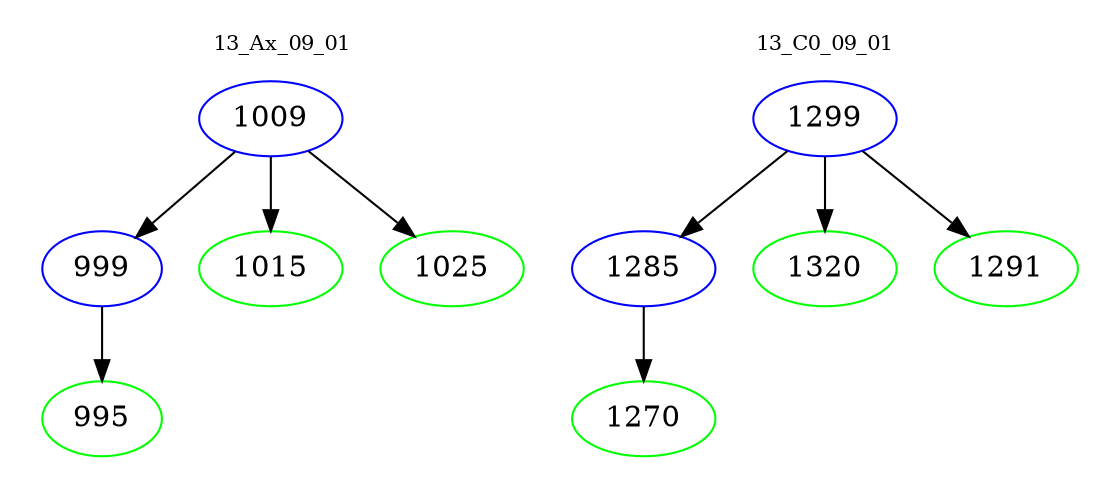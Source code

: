 digraph{
subgraph cluster_0 {
color = white
label = "13_Ax_09_01";
fontsize=10;
T0_1009 [label="1009", color="blue"]
T0_1009 -> T0_999 [color="black"]
T0_999 [label="999", color="blue"]
T0_999 -> T0_995 [color="black"]
T0_995 [label="995", color="green"]
T0_1009 -> T0_1015 [color="black"]
T0_1015 [label="1015", color="green"]
T0_1009 -> T0_1025 [color="black"]
T0_1025 [label="1025", color="green"]
}
subgraph cluster_1 {
color = white
label = "13_C0_09_01";
fontsize=10;
T1_1299 [label="1299", color="blue"]
T1_1299 -> T1_1285 [color="black"]
T1_1285 [label="1285", color="blue"]
T1_1285 -> T1_1270 [color="black"]
T1_1270 [label="1270", color="green"]
T1_1299 -> T1_1320 [color="black"]
T1_1320 [label="1320", color="green"]
T1_1299 -> T1_1291 [color="black"]
T1_1291 [label="1291", color="green"]
}
}
